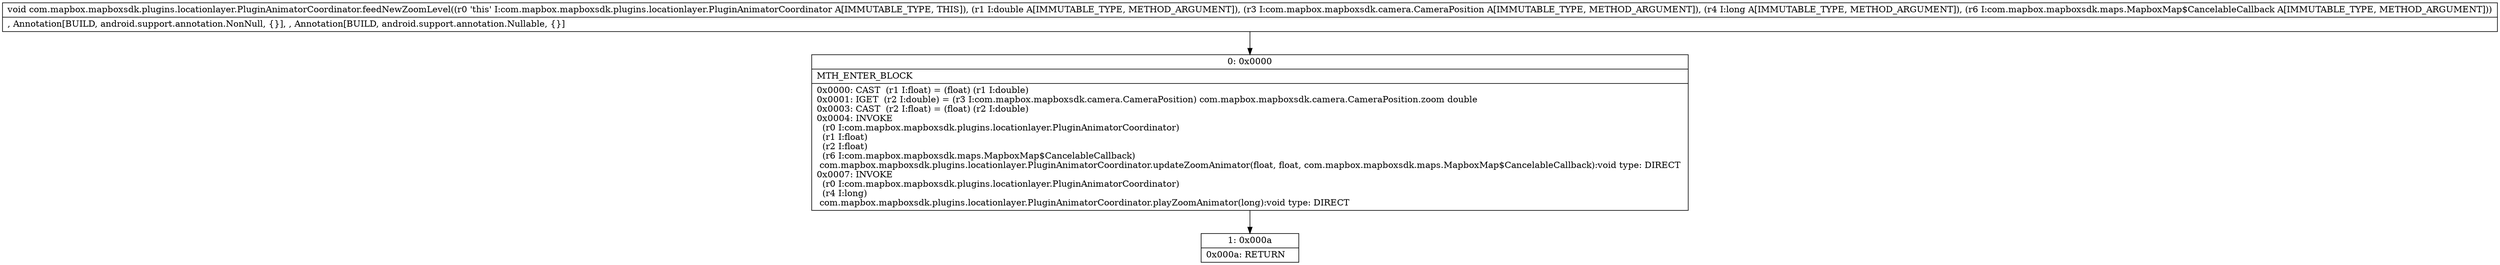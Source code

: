 digraph "CFG forcom.mapbox.mapboxsdk.plugins.locationlayer.PluginAnimatorCoordinator.feedNewZoomLevel(DLcom\/mapbox\/mapboxsdk\/camera\/CameraPosition;JLcom\/mapbox\/mapboxsdk\/maps\/MapboxMap$CancelableCallback;)V" {
Node_0 [shape=record,label="{0\:\ 0x0000|MTH_ENTER_BLOCK\l|0x0000: CAST  (r1 I:float) = (float) (r1 I:double) \l0x0001: IGET  (r2 I:double) = (r3 I:com.mapbox.mapboxsdk.camera.CameraPosition) com.mapbox.mapboxsdk.camera.CameraPosition.zoom double \l0x0003: CAST  (r2 I:float) = (float) (r2 I:double) \l0x0004: INVOKE  \l  (r0 I:com.mapbox.mapboxsdk.plugins.locationlayer.PluginAnimatorCoordinator)\l  (r1 I:float)\l  (r2 I:float)\l  (r6 I:com.mapbox.mapboxsdk.maps.MapboxMap$CancelableCallback)\l com.mapbox.mapboxsdk.plugins.locationlayer.PluginAnimatorCoordinator.updateZoomAnimator(float, float, com.mapbox.mapboxsdk.maps.MapboxMap$CancelableCallback):void type: DIRECT \l0x0007: INVOKE  \l  (r0 I:com.mapbox.mapboxsdk.plugins.locationlayer.PluginAnimatorCoordinator)\l  (r4 I:long)\l com.mapbox.mapboxsdk.plugins.locationlayer.PluginAnimatorCoordinator.playZoomAnimator(long):void type: DIRECT \l}"];
Node_1 [shape=record,label="{1\:\ 0x000a|0x000a: RETURN   \l}"];
MethodNode[shape=record,label="{void com.mapbox.mapboxsdk.plugins.locationlayer.PluginAnimatorCoordinator.feedNewZoomLevel((r0 'this' I:com.mapbox.mapboxsdk.plugins.locationlayer.PluginAnimatorCoordinator A[IMMUTABLE_TYPE, THIS]), (r1 I:double A[IMMUTABLE_TYPE, METHOD_ARGUMENT]), (r3 I:com.mapbox.mapboxsdk.camera.CameraPosition A[IMMUTABLE_TYPE, METHOD_ARGUMENT]), (r4 I:long A[IMMUTABLE_TYPE, METHOD_ARGUMENT]), (r6 I:com.mapbox.mapboxsdk.maps.MapboxMap$CancelableCallback A[IMMUTABLE_TYPE, METHOD_ARGUMENT]))  | , Annotation[BUILD, android.support.annotation.NonNull, \{\}], , Annotation[BUILD, android.support.annotation.Nullable, \{\}]\l}"];
MethodNode -> Node_0;
Node_0 -> Node_1;
}

